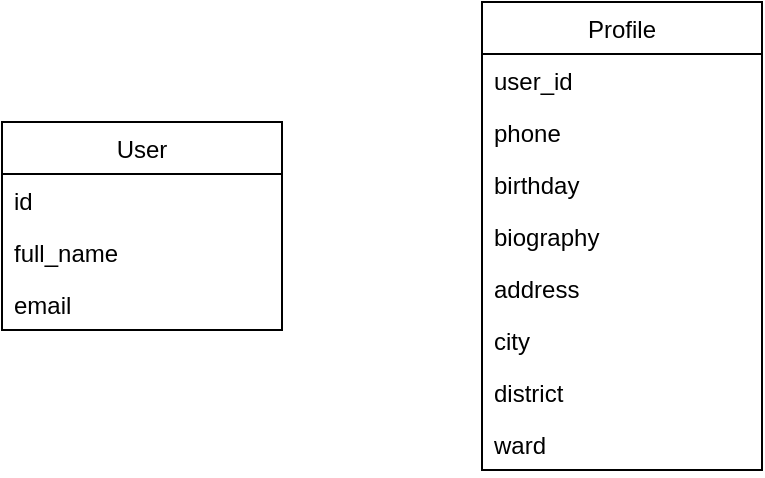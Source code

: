 <mxfile version="14.9.0" type="github">
  <diagram id="te90GsLDbTqFbmD5xIS2" name="Page-1">
    <mxGraphModel dx="1422" dy="806" grid="1" gridSize="10" guides="1" tooltips="1" connect="1" arrows="1" fold="1" page="1" pageScale="1" pageWidth="850" pageHeight="1100" math="0" shadow="0">
      <root>
        <mxCell id="0" />
        <mxCell id="1" parent="0" />
        <mxCell id="IIfsGnvklJmAKGlMe28x-1" value="User" style="swimlane;fontStyle=0;childLayout=stackLayout;horizontal=1;startSize=26;fillColor=none;horizontalStack=0;resizeParent=1;resizeParentMax=0;resizeLast=0;collapsible=1;marginBottom=0;" vertex="1" parent="1">
          <mxGeometry x="260" y="310" width="140" height="104" as="geometry" />
        </mxCell>
        <mxCell id="IIfsGnvklJmAKGlMe28x-2" value="id" style="text;strokeColor=none;fillColor=none;align=left;verticalAlign=top;spacingLeft=4;spacingRight=4;overflow=hidden;rotatable=0;points=[[0,0.5],[1,0.5]];portConstraint=eastwest;" vertex="1" parent="IIfsGnvklJmAKGlMe28x-1">
          <mxGeometry y="26" width="140" height="26" as="geometry" />
        </mxCell>
        <mxCell id="IIfsGnvklJmAKGlMe28x-3" value="full_name" style="text;strokeColor=none;fillColor=none;align=left;verticalAlign=top;spacingLeft=4;spacingRight=4;overflow=hidden;rotatable=0;points=[[0,0.5],[1,0.5]];portConstraint=eastwest;" vertex="1" parent="IIfsGnvklJmAKGlMe28x-1">
          <mxGeometry y="52" width="140" height="26" as="geometry" />
        </mxCell>
        <mxCell id="IIfsGnvklJmAKGlMe28x-9" value="email" style="text;strokeColor=none;fillColor=none;align=left;verticalAlign=top;spacingLeft=4;spacingRight=4;overflow=hidden;rotatable=0;points=[[0,0.5],[1,0.5]];portConstraint=eastwest;" vertex="1" parent="IIfsGnvklJmAKGlMe28x-1">
          <mxGeometry y="78" width="140" height="26" as="geometry" />
        </mxCell>
        <mxCell id="IIfsGnvklJmAKGlMe28x-5" value="Profile" style="swimlane;fontStyle=0;childLayout=stackLayout;horizontal=1;startSize=26;fillColor=none;horizontalStack=0;resizeParent=1;resizeParentMax=0;resizeLast=0;collapsible=1;marginBottom=0;" vertex="1" parent="1">
          <mxGeometry x="500" y="250" width="140" height="234" as="geometry" />
        </mxCell>
        <mxCell id="IIfsGnvklJmAKGlMe28x-6" value="user_id" style="text;strokeColor=none;fillColor=none;align=left;verticalAlign=top;spacingLeft=4;spacingRight=4;overflow=hidden;rotatable=0;points=[[0,0.5],[1,0.5]];portConstraint=eastwest;" vertex="1" parent="IIfsGnvklJmAKGlMe28x-5">
          <mxGeometry y="26" width="140" height="26" as="geometry" />
        </mxCell>
        <mxCell id="IIfsGnvklJmAKGlMe28x-7" value="phone" style="text;strokeColor=none;fillColor=none;align=left;verticalAlign=top;spacingLeft=4;spacingRight=4;overflow=hidden;rotatable=0;points=[[0,0.5],[1,0.5]];portConstraint=eastwest;" vertex="1" parent="IIfsGnvklJmAKGlMe28x-5">
          <mxGeometry y="52" width="140" height="26" as="geometry" />
        </mxCell>
        <mxCell id="IIfsGnvklJmAKGlMe28x-8" value="birthday" style="text;strokeColor=none;fillColor=none;align=left;verticalAlign=top;spacingLeft=4;spacingRight=4;overflow=hidden;rotatable=0;points=[[0,0.5],[1,0.5]];portConstraint=eastwest;" vertex="1" parent="IIfsGnvklJmAKGlMe28x-5">
          <mxGeometry y="78" width="140" height="26" as="geometry" />
        </mxCell>
        <mxCell id="IIfsGnvklJmAKGlMe28x-10" value="biography" style="text;strokeColor=none;fillColor=none;align=left;verticalAlign=top;spacingLeft=4;spacingRight=4;overflow=hidden;rotatable=0;points=[[0,0.5],[1,0.5]];portConstraint=eastwest;" vertex="1" parent="IIfsGnvklJmAKGlMe28x-5">
          <mxGeometry y="104" width="140" height="26" as="geometry" />
        </mxCell>
        <mxCell id="IIfsGnvklJmAKGlMe28x-11" value="address" style="text;strokeColor=none;fillColor=none;align=left;verticalAlign=top;spacingLeft=4;spacingRight=4;overflow=hidden;rotatable=0;points=[[0,0.5],[1,0.5]];portConstraint=eastwest;" vertex="1" parent="IIfsGnvklJmAKGlMe28x-5">
          <mxGeometry y="130" width="140" height="26" as="geometry" />
        </mxCell>
        <mxCell id="IIfsGnvklJmAKGlMe28x-12" value="city" style="text;strokeColor=none;fillColor=none;align=left;verticalAlign=top;spacingLeft=4;spacingRight=4;overflow=hidden;rotatable=0;points=[[0,0.5],[1,0.5]];portConstraint=eastwest;" vertex="1" parent="IIfsGnvklJmAKGlMe28x-5">
          <mxGeometry y="156" width="140" height="26" as="geometry" />
        </mxCell>
        <mxCell id="IIfsGnvklJmAKGlMe28x-13" value="district" style="text;strokeColor=none;fillColor=none;align=left;verticalAlign=top;spacingLeft=4;spacingRight=4;overflow=hidden;rotatable=0;points=[[0,0.5],[1,0.5]];portConstraint=eastwest;" vertex="1" parent="IIfsGnvklJmAKGlMe28x-5">
          <mxGeometry y="182" width="140" height="26" as="geometry" />
        </mxCell>
        <mxCell id="IIfsGnvklJmAKGlMe28x-14" value="ward" style="text;strokeColor=none;fillColor=none;align=left;verticalAlign=top;spacingLeft=4;spacingRight=4;overflow=hidden;rotatable=0;points=[[0,0.5],[1,0.5]];portConstraint=eastwest;" vertex="1" parent="IIfsGnvklJmAKGlMe28x-5">
          <mxGeometry y="208" width="140" height="26" as="geometry" />
        </mxCell>
      </root>
    </mxGraphModel>
  </diagram>
</mxfile>
